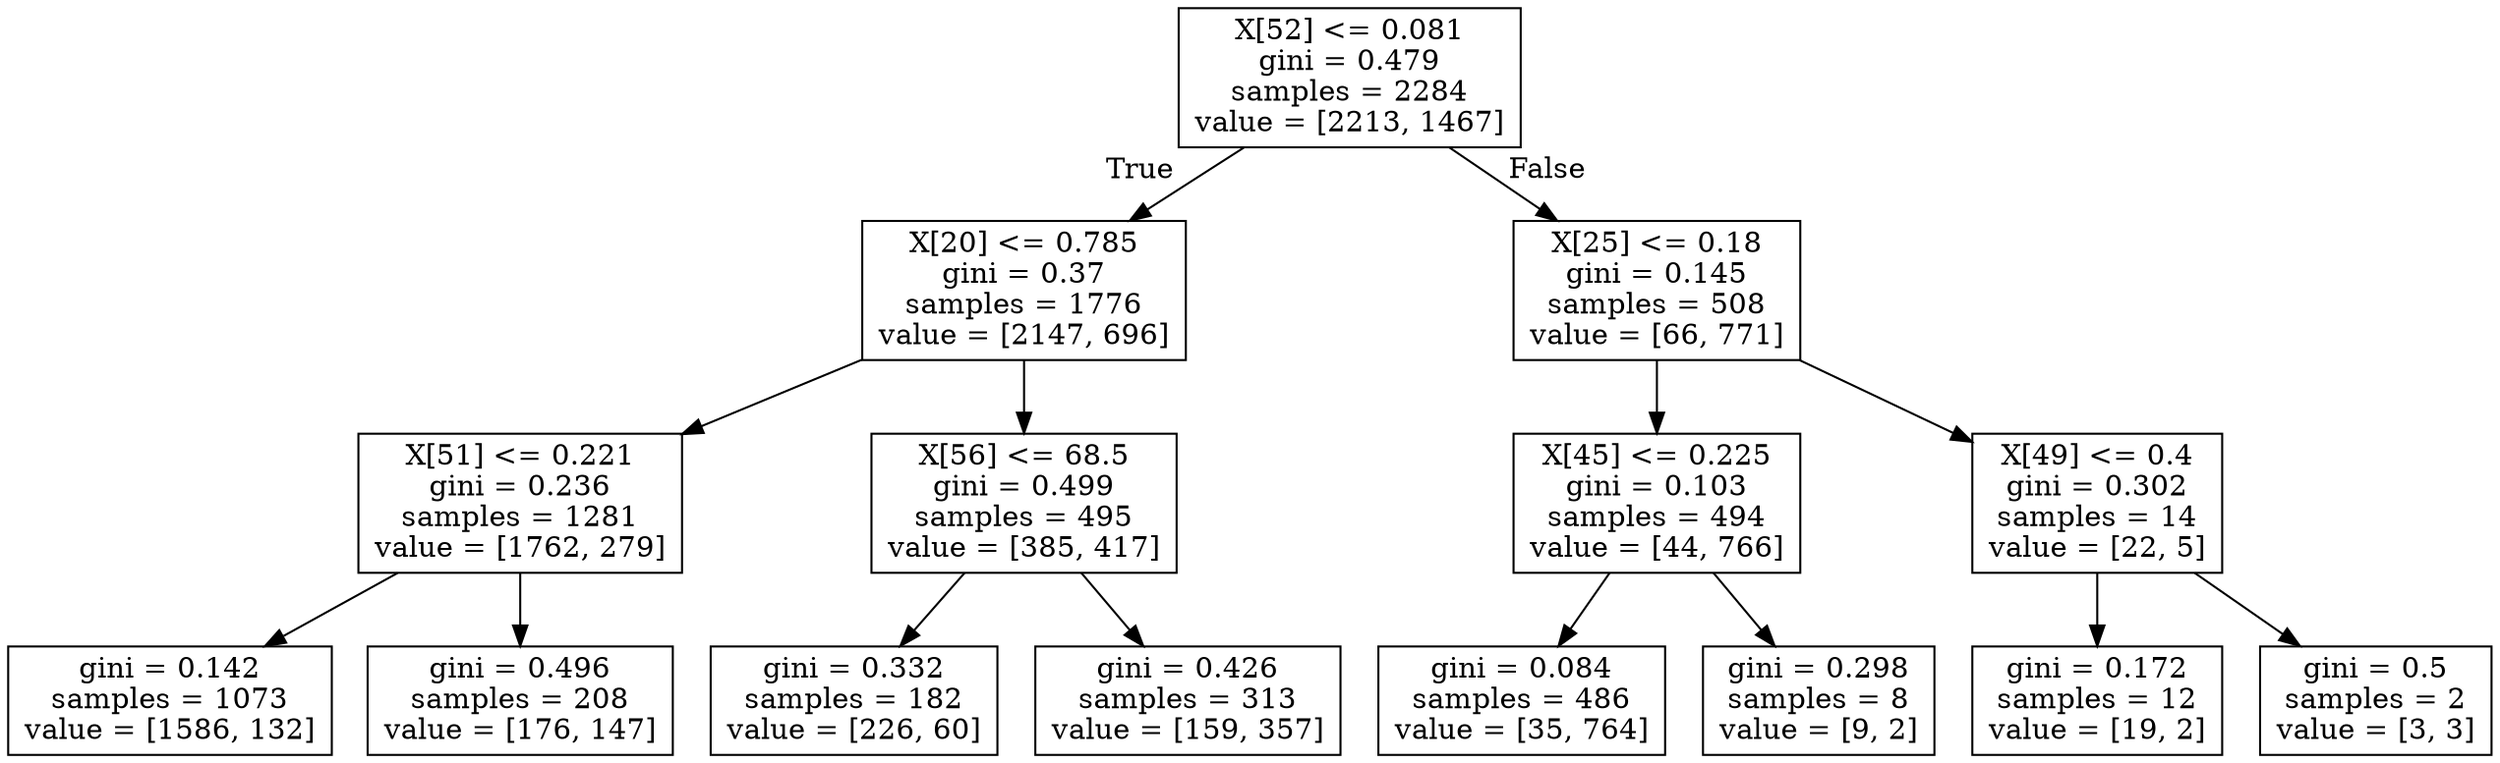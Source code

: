 digraph Tree {
node [shape=box] ;
0 [label="X[52] <= 0.081\ngini = 0.479\nsamples = 2284\nvalue = [2213, 1467]"] ;
1 [label="X[20] <= 0.785\ngini = 0.37\nsamples = 1776\nvalue = [2147, 696]"] ;
0 -> 1 [labeldistance=2.5, labelangle=45, headlabel="True"] ;
2 [label="X[51] <= 0.221\ngini = 0.236\nsamples = 1281\nvalue = [1762, 279]"] ;
1 -> 2 ;
3 [label="gini = 0.142\nsamples = 1073\nvalue = [1586, 132]"] ;
2 -> 3 ;
4 [label="gini = 0.496\nsamples = 208\nvalue = [176, 147]"] ;
2 -> 4 ;
5 [label="X[56] <= 68.5\ngini = 0.499\nsamples = 495\nvalue = [385, 417]"] ;
1 -> 5 ;
6 [label="gini = 0.332\nsamples = 182\nvalue = [226, 60]"] ;
5 -> 6 ;
7 [label="gini = 0.426\nsamples = 313\nvalue = [159, 357]"] ;
5 -> 7 ;
8 [label="X[25] <= 0.18\ngini = 0.145\nsamples = 508\nvalue = [66, 771]"] ;
0 -> 8 [labeldistance=2.5, labelangle=-45, headlabel="False"] ;
9 [label="X[45] <= 0.225\ngini = 0.103\nsamples = 494\nvalue = [44, 766]"] ;
8 -> 9 ;
10 [label="gini = 0.084\nsamples = 486\nvalue = [35, 764]"] ;
9 -> 10 ;
11 [label="gini = 0.298\nsamples = 8\nvalue = [9, 2]"] ;
9 -> 11 ;
12 [label="X[49] <= 0.4\ngini = 0.302\nsamples = 14\nvalue = [22, 5]"] ;
8 -> 12 ;
13 [label="gini = 0.172\nsamples = 12\nvalue = [19, 2]"] ;
12 -> 13 ;
14 [label="gini = 0.5\nsamples = 2\nvalue = [3, 3]"] ;
12 -> 14 ;
}
